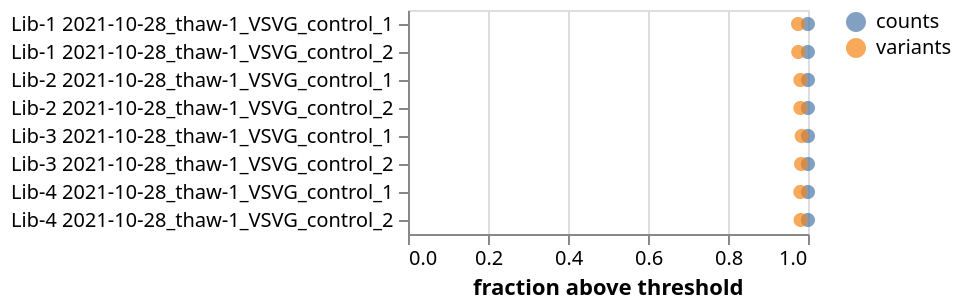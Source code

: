 {
  "config": {
    "view": {
      "continuousWidth": 400,
      "continuousHeight": 300
    },
    "axis": {
      "labelLimit": 500
    }
  },
  "data": {
    "name": "data-d72e4e698de971bd3a1483da4b54dd77"
  },
  "mark": {
    "type": "point",
    "filled": true,
    "size": 50
  },
  "encoding": {
    "color": {
      "field": "fraction_type",
      "scale": {
        "domain": [
          "counts",
          "variants"
        ]
      },
      "title": null,
      "type": "nominal"
    },
    "tooltip": [
      {
        "field": "library",
        "type": "nominal"
      },
      {
        "field": "pre_sample",
        "type": "nominal"
      },
      {
        "field": "counts",
        "format": ".2g",
        "type": "quantitative"
      },
      {
        "field": "variants",
        "format": ".2g",
        "type": "quantitative"
      },
      {
        "field": "virus_batch",
        "type": "nominal"
      }
    ],
    "x": {
      "field": "fraction",
      "scale": {
        "domain": [
          0,
          1
        ]
      },
      "title": "fraction above threshold",
      "type": "quantitative"
    },
    "y": {
      "field": "library_sample",
      "title": null,
      "type": "nominal"
    }
  },
  "height": {
    "step": 14
  },
  "params": [
    {
      "name": "parameter003",
      "select": {
        "type": "point",
        "fields": [
          "fraction_type"
        ]
      },
      "bind": "legend"
    },
    {
      "name": "parameter001",
      "select": {
        "type": "point",
        "fields": [
          "library"
        ]
      },
      "bind": {
        "input": "select",
        "options": [
          null,
          "Lib-1",
          "Lib-3",
          "Lib-4",
          "Lib-2"
        ],
        "labels": [
          "all",
          "Lib-1",
          "Lib-3",
          "Lib-4",
          "Lib-2"
        ],
        "name": "library"
      }
    },
    {
      "name": "parameter002",
      "select": {
        "type": "point",
        "fields": [
          "virus_batch"
        ]
      },
      "bind": {
        "input": "select",
        "options": [
          null,
          "thaw-1"
        ],
        "labels": [
          "all",
          "thaw-1"
        ],
        "name": "virus_batch"
      }
    }
  ],
  "transform": [
    {
      "fold": [
        "counts",
        "variants"
      ],
      "as": [
        "fraction_type",
        "fraction"
      ]
    },
    {
      "filter": {
        "param": "parameter003"
      }
    },
    {
      "filter": {
        "param": "parameter001"
      }
    },
    {
      "filter": {
        "param": "parameter002"
      }
    }
  ],
  "width": 200,
  "$schema": "https://vega.github.io/schema/vega-lite/v5.json",
  "datasets": {
    "data-d72e4e698de971bd3a1483da4b54dd77": [
      {
        "library": "Lib-1",
        "pre_sample": "2021-10-28_thaw-1_VSVG_control_1",
        "library_sample": "Lib-1 2021-10-28_thaw-1_VSVG_control_1",
        "counts": 0.9997250656226201,
        "variants": 0.9752055128403979,
        "virus_batch": "thaw-1"
      },
      {
        "library": "Lib-1",
        "pre_sample": "2021-10-28_thaw-1_VSVG_control_2",
        "library_sample": "Lib-1 2021-10-28_thaw-1_VSVG_control_2",
        "counts": 0.999729835500127,
        "variants": 0.9757151403691476,
        "virus_batch": "thaw-1"
      },
      {
        "library": "Lib-2",
        "pre_sample": "2021-10-28_thaw-1_VSVG_control_1",
        "library_sample": "Lib-2 2021-10-28_thaw-1_VSVG_control_1",
        "counts": 0.999859926217008,
        "variants": 0.9809070360217381,
        "virus_batch": "thaw-1"
      },
      {
        "library": "Lib-2",
        "pre_sample": "2021-10-28_thaw-1_VSVG_control_2",
        "library_sample": "Lib-2 2021-10-28_thaw-1_VSVG_control_2",
        "counts": 0.9998630228384072,
        "variants": 0.9809791756841245,
        "virus_batch": "thaw-1"
      },
      {
        "library": "Lib-3",
        "pre_sample": "2021-10-28_thaw-1_VSVG_control_1",
        "library_sample": "Lib-3 2021-10-28_thaw-1_VSVG_control_1",
        "counts": 0.9999162091621773,
        "variants": 0.9842718086093944,
        "virus_batch": "thaw-1"
      },
      {
        "library": "Lib-3",
        "pre_sample": "2021-10-28_thaw-1_VSVG_control_2",
        "library_sample": "Lib-3 2021-10-28_thaw-1_VSVG_control_2",
        "counts": 0.9998734303031984,
        "variants": 0.9827599925735353,
        "virus_batch": "thaw-1"
      },
      {
        "library": "Lib-4",
        "pre_sample": "2021-10-28_thaw-1_VSVG_control_1",
        "library_sample": "Lib-4 2021-10-28_thaw-1_VSVG_control_1",
        "counts": 0.9998475096801414,
        "variants": 0.9808535295006802,
        "virus_batch": "thaw-1"
      },
      {
        "library": "Lib-4",
        "pre_sample": "2021-10-28_thaw-1_VSVG_control_2",
        "library_sample": "Lib-4 2021-10-28_thaw-1_VSVG_control_2",
        "counts": 0.9998693896203148,
        "variants": 0.9815841185065753,
        "virus_batch": "thaw-1"
      }
    ]
  }
}